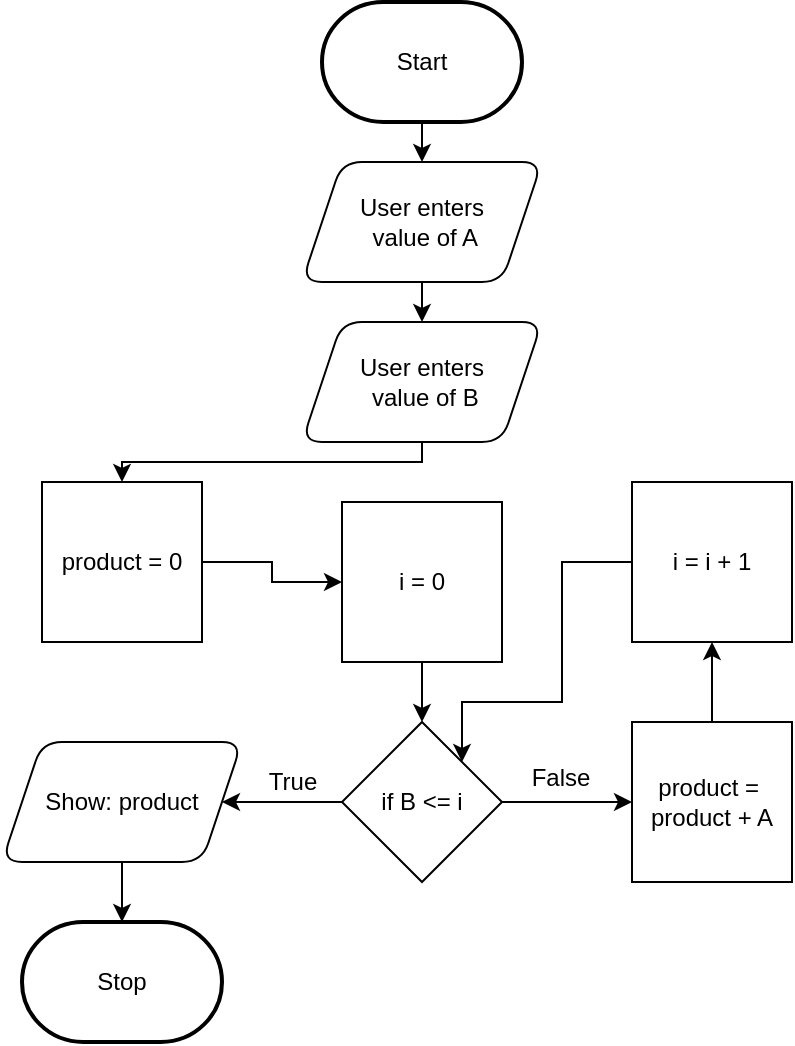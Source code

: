 <mxfile>
    <diagram id="HIP3nbAZw_EuaXWnEj3U" name="Page-1">
        <mxGraphModel dx="532" dy="169" grid="1" gridSize="10" guides="1" tooltips="1" connect="1" arrows="1" fold="1" page="1" pageScale="1" pageWidth="850" pageHeight="1100" math="0" shadow="0">
            <root>
                <mxCell id="0"/>
                <mxCell id="1" parent="0"/>
                <mxCell id="4" style="edgeStyle=orthogonalEdgeStyle;html=1;rounded=0;entryX=0.5;entryY=0;entryDx=0;entryDy=0;" parent="1" source="2" target="5" edge="1">
                    <mxGeometry relative="1" as="geometry">
                        <mxPoint x="280" y="410" as="targetPoint"/>
                    </mxGeometry>
                </mxCell>
                <mxCell id="2" value="Start" style="strokeWidth=2;html=1;shape=mxgraph.flowchart.terminator;whiteSpace=wrap;" parent="1" vertex="1">
                    <mxGeometry x="230" y="310" width="100" height="60" as="geometry"/>
                </mxCell>
                <mxCell id="3" value="Stop" style="strokeWidth=2;html=1;shape=mxgraph.flowchart.terminator;whiteSpace=wrap;" parent="1" vertex="1">
                    <mxGeometry x="80" y="770" width="100" height="60" as="geometry"/>
                </mxCell>
                <mxCell id="7" style="edgeStyle=none;html=1;exitX=0.5;exitY=1;exitDx=0;exitDy=0;entryX=0.5;entryY=0;entryDx=0;entryDy=0;" edge="1" parent="1" source="5" target="6">
                    <mxGeometry relative="1" as="geometry"/>
                </mxCell>
                <mxCell id="5" value="User enters&lt;br&gt;&amp;nbsp;value of A" style="shape=parallelogram;perimeter=parallelogramPerimeter;whiteSpace=wrap;html=1;fixedSize=1;rounded=1;" vertex="1" parent="1">
                    <mxGeometry x="220" y="390" width="120" height="60" as="geometry"/>
                </mxCell>
                <mxCell id="16" style="edgeStyle=orthogonalEdgeStyle;html=1;exitX=0.5;exitY=1;exitDx=0;exitDy=0;entryX=0.5;entryY=0;entryDx=0;entryDy=0;rounded=0;" edge="1" parent="1" source="6" target="15">
                    <mxGeometry relative="1" as="geometry"/>
                </mxCell>
                <mxCell id="6" value="User enters&lt;br&gt;&amp;nbsp;value of B" style="shape=parallelogram;perimeter=parallelogramPerimeter;whiteSpace=wrap;html=1;fixedSize=1;rounded=1;" vertex="1" parent="1">
                    <mxGeometry x="220" y="470" width="120" height="60" as="geometry"/>
                </mxCell>
                <mxCell id="11" style="edgeStyle=none;html=1;exitX=0.5;exitY=1;exitDx=0;exitDy=0;" edge="1" parent="1" source="8" target="10">
                    <mxGeometry relative="1" as="geometry"/>
                </mxCell>
                <mxCell id="8" value="i = 0" style="whiteSpace=wrap;html=1;aspect=fixed;rounded=0;" vertex="1" parent="1">
                    <mxGeometry x="240" y="560" width="80" height="80" as="geometry"/>
                </mxCell>
                <mxCell id="12" style="edgeStyle=none;html=1;exitX=1;exitY=0.5;exitDx=0;exitDy=0;entryX=0;entryY=0.5;entryDx=0;entryDy=0;" edge="1" parent="1" source="10" target="14">
                    <mxGeometry relative="1" as="geometry">
                        <mxPoint x="370" y="710" as="targetPoint"/>
                    </mxGeometry>
                </mxCell>
                <mxCell id="23" style="edgeStyle=orthogonalEdgeStyle;rounded=0;html=1;exitX=0;exitY=0.5;exitDx=0;exitDy=0;entryX=1;entryY=0.5;entryDx=0;entryDy=0;" edge="1" parent="1" source="10" target="26">
                    <mxGeometry relative="1" as="geometry">
                        <mxPoint x="170" y="710" as="targetPoint"/>
                    </mxGeometry>
                </mxCell>
                <mxCell id="10" value="if B &amp;lt;= i" style="rhombus;whiteSpace=wrap;html=1;rounded=0;" vertex="1" parent="1">
                    <mxGeometry x="240" y="670" width="80" height="80" as="geometry"/>
                </mxCell>
                <mxCell id="13" value="False" style="text;html=1;align=center;verticalAlign=middle;resizable=0;points=[];autosize=1;strokeColor=none;fillColor=none;" vertex="1" parent="1">
                    <mxGeometry x="324" y="683" width="50" height="30" as="geometry"/>
                </mxCell>
                <mxCell id="19" style="edgeStyle=orthogonalEdgeStyle;rounded=0;html=1;exitX=0.5;exitY=0;exitDx=0;exitDy=0;entryX=0.5;entryY=1;entryDx=0;entryDy=0;" edge="1" parent="1" source="14" target="20">
                    <mxGeometry relative="1" as="geometry">
                        <mxPoint x="425" y="640" as="targetPoint"/>
                        <Array as="points">
                            <mxPoint x="425" y="650"/>
                            <mxPoint x="425" y="650"/>
                        </Array>
                    </mxGeometry>
                </mxCell>
                <mxCell id="14" value="product =&amp;nbsp;&lt;br&gt;product + A" style="whiteSpace=wrap;html=1;aspect=fixed;rounded=0;" vertex="1" parent="1">
                    <mxGeometry x="385" y="670" width="80" height="80" as="geometry"/>
                </mxCell>
                <mxCell id="17" style="edgeStyle=orthogonalEdgeStyle;rounded=0;html=1;exitX=1;exitY=0.5;exitDx=0;exitDy=0;entryX=0;entryY=0.5;entryDx=0;entryDy=0;" edge="1" parent="1" source="15" target="8">
                    <mxGeometry relative="1" as="geometry"/>
                </mxCell>
                <mxCell id="15" value="product = 0" style="whiteSpace=wrap;html=1;aspect=fixed;rounded=0;" vertex="1" parent="1">
                    <mxGeometry x="90" y="550" width="80" height="80" as="geometry"/>
                </mxCell>
                <mxCell id="22" style="edgeStyle=orthogonalEdgeStyle;rounded=0;html=1;exitX=0;exitY=0.5;exitDx=0;exitDy=0;entryX=1;entryY=0;entryDx=0;entryDy=0;" edge="1" parent="1" source="20" target="10">
                    <mxGeometry relative="1" as="geometry">
                        <Array as="points">
                            <mxPoint x="350" y="590"/>
                            <mxPoint x="350" y="660"/>
                            <mxPoint x="300" y="660"/>
                        </Array>
                    </mxGeometry>
                </mxCell>
                <mxCell id="20" value="i = i + 1" style="whiteSpace=wrap;html=1;aspect=fixed;rounded=0;" vertex="1" parent="1">
                    <mxGeometry x="385" y="550" width="80" height="80" as="geometry"/>
                </mxCell>
                <mxCell id="24" value="True" style="text;html=1;align=center;verticalAlign=middle;resizable=0;points=[];autosize=1;strokeColor=none;fillColor=none;" vertex="1" parent="1">
                    <mxGeometry x="190" y="685" width="50" height="30" as="geometry"/>
                </mxCell>
                <mxCell id="28" style="edgeStyle=orthogonalEdgeStyle;rounded=0;html=1;exitX=0.5;exitY=1;exitDx=0;exitDy=0;entryX=0.5;entryY=0;entryDx=0;entryDy=0;entryPerimeter=0;" edge="1" parent="1" source="26" target="3">
                    <mxGeometry relative="1" as="geometry"/>
                </mxCell>
                <mxCell id="26" value="Show: product" style="shape=parallelogram;perimeter=parallelogramPerimeter;whiteSpace=wrap;html=1;fixedSize=1;rounded=1;" vertex="1" parent="1">
                    <mxGeometry x="70" y="680" width="120" height="60" as="geometry"/>
                </mxCell>
            </root>
        </mxGraphModel>
    </diagram>
</mxfile>